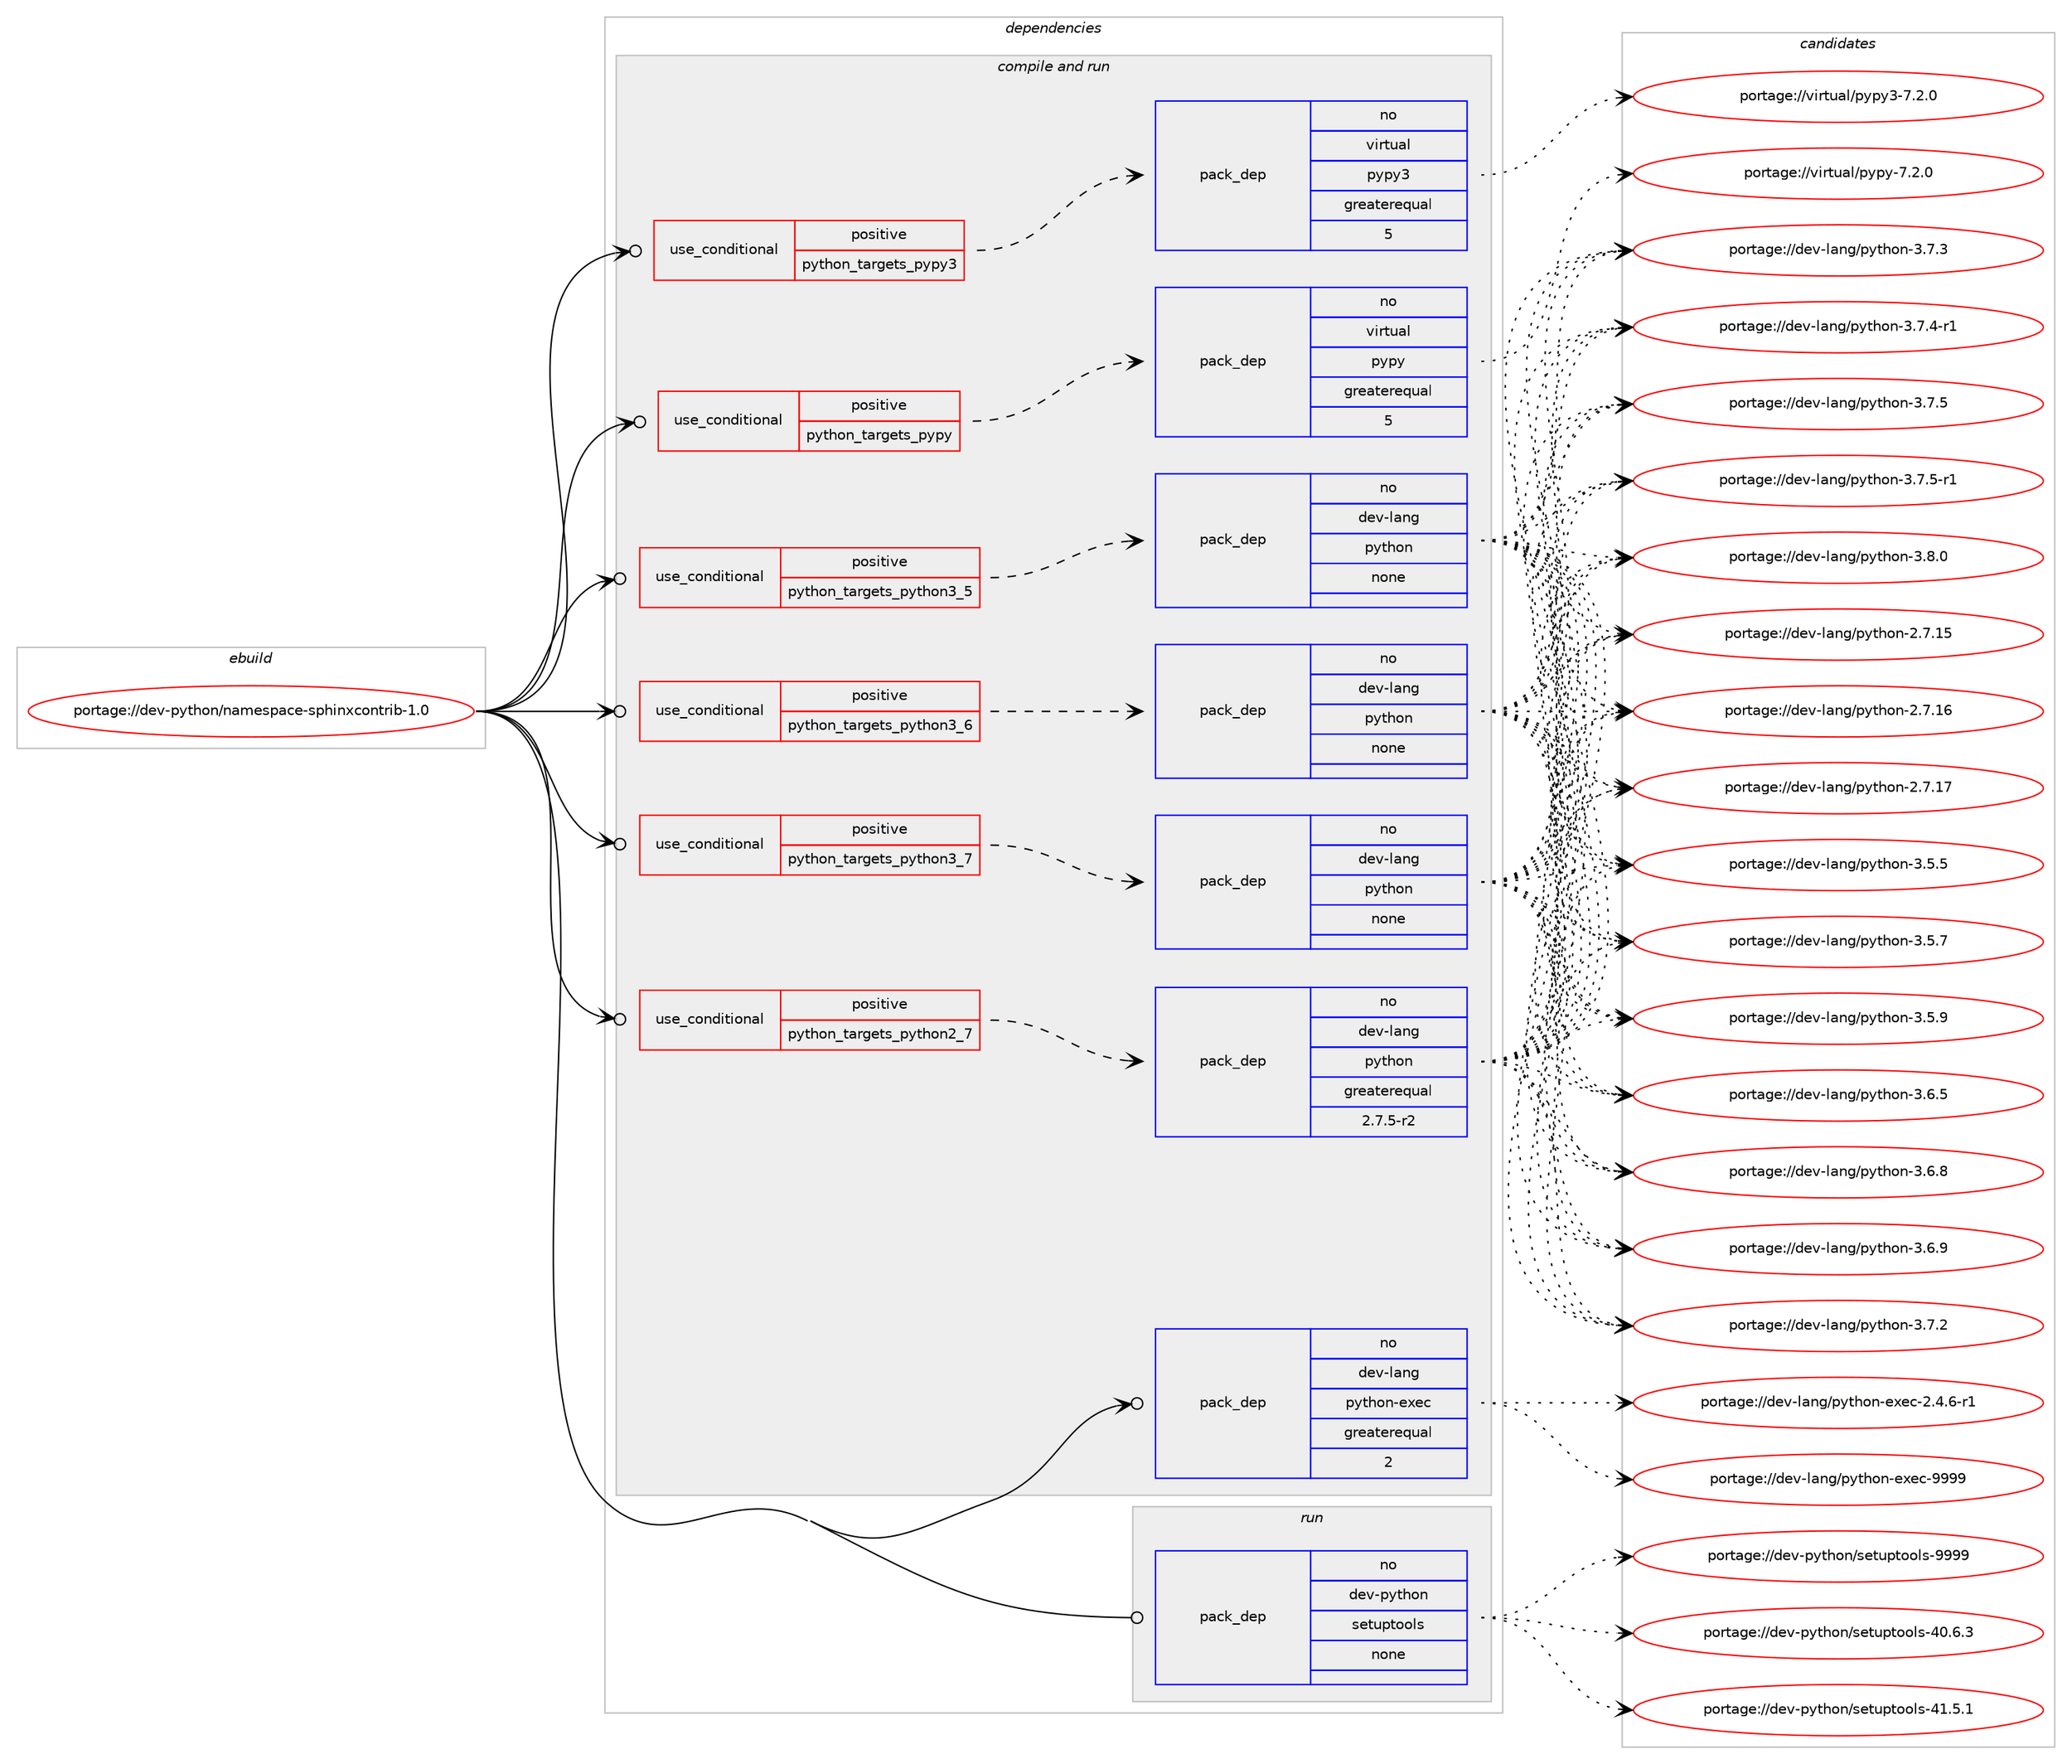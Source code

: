 digraph prolog {

# *************
# Graph options
# *************

newrank=true;
concentrate=true;
compound=true;
graph [rankdir=LR,fontname=Helvetica,fontsize=10,ranksep=1.5];#, ranksep=2.5, nodesep=0.2];
edge  [arrowhead=vee];
node  [fontname=Helvetica,fontsize=10];

# **********
# The ebuild
# **********

subgraph cluster_leftcol {
color=gray;
rank=same;
label=<<i>ebuild</i>>;
id [label="portage://dev-python/namespace-sphinxcontrib-1.0", color=red, width=4, href="../dev-python/namespace-sphinxcontrib-1.0.svg"];
}

# ****************
# The dependencies
# ****************

subgraph cluster_midcol {
color=gray;
label=<<i>dependencies</i>>;
subgraph cluster_compile {
fillcolor="#eeeeee";
style=filled;
label=<<i>compile</i>>;
}
subgraph cluster_compileandrun {
fillcolor="#eeeeee";
style=filled;
label=<<i>compile and run</i>>;
subgraph cond32176 {
dependency150700 [label=<<TABLE BORDER="0" CELLBORDER="1" CELLSPACING="0" CELLPADDING="4"><TR><TD ROWSPAN="3" CELLPADDING="10">use_conditional</TD></TR><TR><TD>positive</TD></TR><TR><TD>python_targets_pypy</TD></TR></TABLE>>, shape=none, color=red];
subgraph pack115198 {
dependency150701 [label=<<TABLE BORDER="0" CELLBORDER="1" CELLSPACING="0" CELLPADDING="4" WIDTH="220"><TR><TD ROWSPAN="6" CELLPADDING="30">pack_dep</TD></TR><TR><TD WIDTH="110">no</TD></TR><TR><TD>virtual</TD></TR><TR><TD>pypy</TD></TR><TR><TD>greaterequal</TD></TR><TR><TD>5</TD></TR></TABLE>>, shape=none, color=blue];
}
dependency150700:e -> dependency150701:w [weight=20,style="dashed",arrowhead="vee"];
}
id:e -> dependency150700:w [weight=20,style="solid",arrowhead="odotvee"];
subgraph cond32177 {
dependency150702 [label=<<TABLE BORDER="0" CELLBORDER="1" CELLSPACING="0" CELLPADDING="4"><TR><TD ROWSPAN="3" CELLPADDING="10">use_conditional</TD></TR><TR><TD>positive</TD></TR><TR><TD>python_targets_pypy3</TD></TR></TABLE>>, shape=none, color=red];
subgraph pack115199 {
dependency150703 [label=<<TABLE BORDER="0" CELLBORDER="1" CELLSPACING="0" CELLPADDING="4" WIDTH="220"><TR><TD ROWSPAN="6" CELLPADDING="30">pack_dep</TD></TR><TR><TD WIDTH="110">no</TD></TR><TR><TD>virtual</TD></TR><TR><TD>pypy3</TD></TR><TR><TD>greaterequal</TD></TR><TR><TD>5</TD></TR></TABLE>>, shape=none, color=blue];
}
dependency150702:e -> dependency150703:w [weight=20,style="dashed",arrowhead="vee"];
}
id:e -> dependency150702:w [weight=20,style="solid",arrowhead="odotvee"];
subgraph cond32178 {
dependency150704 [label=<<TABLE BORDER="0" CELLBORDER="1" CELLSPACING="0" CELLPADDING="4"><TR><TD ROWSPAN="3" CELLPADDING="10">use_conditional</TD></TR><TR><TD>positive</TD></TR><TR><TD>python_targets_python2_7</TD></TR></TABLE>>, shape=none, color=red];
subgraph pack115200 {
dependency150705 [label=<<TABLE BORDER="0" CELLBORDER="1" CELLSPACING="0" CELLPADDING="4" WIDTH="220"><TR><TD ROWSPAN="6" CELLPADDING="30">pack_dep</TD></TR><TR><TD WIDTH="110">no</TD></TR><TR><TD>dev-lang</TD></TR><TR><TD>python</TD></TR><TR><TD>greaterequal</TD></TR><TR><TD>2.7.5-r2</TD></TR></TABLE>>, shape=none, color=blue];
}
dependency150704:e -> dependency150705:w [weight=20,style="dashed",arrowhead="vee"];
}
id:e -> dependency150704:w [weight=20,style="solid",arrowhead="odotvee"];
subgraph cond32179 {
dependency150706 [label=<<TABLE BORDER="0" CELLBORDER="1" CELLSPACING="0" CELLPADDING="4"><TR><TD ROWSPAN="3" CELLPADDING="10">use_conditional</TD></TR><TR><TD>positive</TD></TR><TR><TD>python_targets_python3_5</TD></TR></TABLE>>, shape=none, color=red];
subgraph pack115201 {
dependency150707 [label=<<TABLE BORDER="0" CELLBORDER="1" CELLSPACING="0" CELLPADDING="4" WIDTH="220"><TR><TD ROWSPAN="6" CELLPADDING="30">pack_dep</TD></TR><TR><TD WIDTH="110">no</TD></TR><TR><TD>dev-lang</TD></TR><TR><TD>python</TD></TR><TR><TD>none</TD></TR><TR><TD></TD></TR></TABLE>>, shape=none, color=blue];
}
dependency150706:e -> dependency150707:w [weight=20,style="dashed",arrowhead="vee"];
}
id:e -> dependency150706:w [weight=20,style="solid",arrowhead="odotvee"];
subgraph cond32180 {
dependency150708 [label=<<TABLE BORDER="0" CELLBORDER="1" CELLSPACING="0" CELLPADDING="4"><TR><TD ROWSPAN="3" CELLPADDING="10">use_conditional</TD></TR><TR><TD>positive</TD></TR><TR><TD>python_targets_python3_6</TD></TR></TABLE>>, shape=none, color=red];
subgraph pack115202 {
dependency150709 [label=<<TABLE BORDER="0" CELLBORDER="1" CELLSPACING="0" CELLPADDING="4" WIDTH="220"><TR><TD ROWSPAN="6" CELLPADDING="30">pack_dep</TD></TR><TR><TD WIDTH="110">no</TD></TR><TR><TD>dev-lang</TD></TR><TR><TD>python</TD></TR><TR><TD>none</TD></TR><TR><TD></TD></TR></TABLE>>, shape=none, color=blue];
}
dependency150708:e -> dependency150709:w [weight=20,style="dashed",arrowhead="vee"];
}
id:e -> dependency150708:w [weight=20,style="solid",arrowhead="odotvee"];
subgraph cond32181 {
dependency150710 [label=<<TABLE BORDER="0" CELLBORDER="1" CELLSPACING="0" CELLPADDING="4"><TR><TD ROWSPAN="3" CELLPADDING="10">use_conditional</TD></TR><TR><TD>positive</TD></TR><TR><TD>python_targets_python3_7</TD></TR></TABLE>>, shape=none, color=red];
subgraph pack115203 {
dependency150711 [label=<<TABLE BORDER="0" CELLBORDER="1" CELLSPACING="0" CELLPADDING="4" WIDTH="220"><TR><TD ROWSPAN="6" CELLPADDING="30">pack_dep</TD></TR><TR><TD WIDTH="110">no</TD></TR><TR><TD>dev-lang</TD></TR><TR><TD>python</TD></TR><TR><TD>none</TD></TR><TR><TD></TD></TR></TABLE>>, shape=none, color=blue];
}
dependency150710:e -> dependency150711:w [weight=20,style="dashed",arrowhead="vee"];
}
id:e -> dependency150710:w [weight=20,style="solid",arrowhead="odotvee"];
subgraph pack115204 {
dependency150712 [label=<<TABLE BORDER="0" CELLBORDER="1" CELLSPACING="0" CELLPADDING="4" WIDTH="220"><TR><TD ROWSPAN="6" CELLPADDING="30">pack_dep</TD></TR><TR><TD WIDTH="110">no</TD></TR><TR><TD>dev-lang</TD></TR><TR><TD>python-exec</TD></TR><TR><TD>greaterequal</TD></TR><TR><TD>2</TD></TR></TABLE>>, shape=none, color=blue];
}
id:e -> dependency150712:w [weight=20,style="solid",arrowhead="odotvee"];
}
subgraph cluster_run {
fillcolor="#eeeeee";
style=filled;
label=<<i>run</i>>;
subgraph pack115205 {
dependency150713 [label=<<TABLE BORDER="0" CELLBORDER="1" CELLSPACING="0" CELLPADDING="4" WIDTH="220"><TR><TD ROWSPAN="6" CELLPADDING="30">pack_dep</TD></TR><TR><TD WIDTH="110">no</TD></TR><TR><TD>dev-python</TD></TR><TR><TD>setuptools</TD></TR><TR><TD>none</TD></TR><TR><TD></TD></TR></TABLE>>, shape=none, color=blue];
}
id:e -> dependency150713:w [weight=20,style="solid",arrowhead="odot"];
}
}

# **************
# The candidates
# **************

subgraph cluster_choices {
rank=same;
color=gray;
label=<<i>candidates</i>>;

subgraph choice115198 {
color=black;
nodesep=1;
choiceportage1181051141161179710847112121112121455546504648 [label="portage://virtual/pypy-7.2.0", color=red, width=4,href="../virtual/pypy-7.2.0.svg"];
dependency150701:e -> choiceportage1181051141161179710847112121112121455546504648:w [style=dotted,weight="100"];
}
subgraph choice115199 {
color=black;
nodesep=1;
choiceportage118105114116117971084711212111212151455546504648 [label="portage://virtual/pypy3-7.2.0", color=red, width=4,href="../virtual/pypy3-7.2.0.svg"];
dependency150703:e -> choiceportage118105114116117971084711212111212151455546504648:w [style=dotted,weight="100"];
}
subgraph choice115200 {
color=black;
nodesep=1;
choiceportage10010111845108971101034711212111610411111045504655464953 [label="portage://dev-lang/python-2.7.15", color=red, width=4,href="../dev-lang/python-2.7.15.svg"];
choiceportage10010111845108971101034711212111610411111045504655464954 [label="portage://dev-lang/python-2.7.16", color=red, width=4,href="../dev-lang/python-2.7.16.svg"];
choiceportage10010111845108971101034711212111610411111045504655464955 [label="portage://dev-lang/python-2.7.17", color=red, width=4,href="../dev-lang/python-2.7.17.svg"];
choiceportage100101118451089711010347112121116104111110455146534653 [label="portage://dev-lang/python-3.5.5", color=red, width=4,href="../dev-lang/python-3.5.5.svg"];
choiceportage100101118451089711010347112121116104111110455146534655 [label="portage://dev-lang/python-3.5.7", color=red, width=4,href="../dev-lang/python-3.5.7.svg"];
choiceportage100101118451089711010347112121116104111110455146534657 [label="portage://dev-lang/python-3.5.9", color=red, width=4,href="../dev-lang/python-3.5.9.svg"];
choiceportage100101118451089711010347112121116104111110455146544653 [label="portage://dev-lang/python-3.6.5", color=red, width=4,href="../dev-lang/python-3.6.5.svg"];
choiceportage100101118451089711010347112121116104111110455146544656 [label="portage://dev-lang/python-3.6.8", color=red, width=4,href="../dev-lang/python-3.6.8.svg"];
choiceportage100101118451089711010347112121116104111110455146544657 [label="portage://dev-lang/python-3.6.9", color=red, width=4,href="../dev-lang/python-3.6.9.svg"];
choiceportage100101118451089711010347112121116104111110455146554650 [label="portage://dev-lang/python-3.7.2", color=red, width=4,href="../dev-lang/python-3.7.2.svg"];
choiceportage100101118451089711010347112121116104111110455146554651 [label="portage://dev-lang/python-3.7.3", color=red, width=4,href="../dev-lang/python-3.7.3.svg"];
choiceportage1001011184510897110103471121211161041111104551465546524511449 [label="portage://dev-lang/python-3.7.4-r1", color=red, width=4,href="../dev-lang/python-3.7.4-r1.svg"];
choiceportage100101118451089711010347112121116104111110455146554653 [label="portage://dev-lang/python-3.7.5", color=red, width=4,href="../dev-lang/python-3.7.5.svg"];
choiceportage1001011184510897110103471121211161041111104551465546534511449 [label="portage://dev-lang/python-3.7.5-r1", color=red, width=4,href="../dev-lang/python-3.7.5-r1.svg"];
choiceportage100101118451089711010347112121116104111110455146564648 [label="portage://dev-lang/python-3.8.0", color=red, width=4,href="../dev-lang/python-3.8.0.svg"];
dependency150705:e -> choiceportage10010111845108971101034711212111610411111045504655464953:w [style=dotted,weight="100"];
dependency150705:e -> choiceportage10010111845108971101034711212111610411111045504655464954:w [style=dotted,weight="100"];
dependency150705:e -> choiceportage10010111845108971101034711212111610411111045504655464955:w [style=dotted,weight="100"];
dependency150705:e -> choiceportage100101118451089711010347112121116104111110455146534653:w [style=dotted,weight="100"];
dependency150705:e -> choiceportage100101118451089711010347112121116104111110455146534655:w [style=dotted,weight="100"];
dependency150705:e -> choiceportage100101118451089711010347112121116104111110455146534657:w [style=dotted,weight="100"];
dependency150705:e -> choiceportage100101118451089711010347112121116104111110455146544653:w [style=dotted,weight="100"];
dependency150705:e -> choiceportage100101118451089711010347112121116104111110455146544656:w [style=dotted,weight="100"];
dependency150705:e -> choiceportage100101118451089711010347112121116104111110455146544657:w [style=dotted,weight="100"];
dependency150705:e -> choiceportage100101118451089711010347112121116104111110455146554650:w [style=dotted,weight="100"];
dependency150705:e -> choiceportage100101118451089711010347112121116104111110455146554651:w [style=dotted,weight="100"];
dependency150705:e -> choiceportage1001011184510897110103471121211161041111104551465546524511449:w [style=dotted,weight="100"];
dependency150705:e -> choiceportage100101118451089711010347112121116104111110455146554653:w [style=dotted,weight="100"];
dependency150705:e -> choiceportage1001011184510897110103471121211161041111104551465546534511449:w [style=dotted,weight="100"];
dependency150705:e -> choiceportage100101118451089711010347112121116104111110455146564648:w [style=dotted,weight="100"];
}
subgraph choice115201 {
color=black;
nodesep=1;
choiceportage10010111845108971101034711212111610411111045504655464953 [label="portage://dev-lang/python-2.7.15", color=red, width=4,href="../dev-lang/python-2.7.15.svg"];
choiceportage10010111845108971101034711212111610411111045504655464954 [label="portage://dev-lang/python-2.7.16", color=red, width=4,href="../dev-lang/python-2.7.16.svg"];
choiceportage10010111845108971101034711212111610411111045504655464955 [label="portage://dev-lang/python-2.7.17", color=red, width=4,href="../dev-lang/python-2.7.17.svg"];
choiceportage100101118451089711010347112121116104111110455146534653 [label="portage://dev-lang/python-3.5.5", color=red, width=4,href="../dev-lang/python-3.5.5.svg"];
choiceportage100101118451089711010347112121116104111110455146534655 [label="portage://dev-lang/python-3.5.7", color=red, width=4,href="../dev-lang/python-3.5.7.svg"];
choiceportage100101118451089711010347112121116104111110455146534657 [label="portage://dev-lang/python-3.5.9", color=red, width=4,href="../dev-lang/python-3.5.9.svg"];
choiceportage100101118451089711010347112121116104111110455146544653 [label="portage://dev-lang/python-3.6.5", color=red, width=4,href="../dev-lang/python-3.6.5.svg"];
choiceportage100101118451089711010347112121116104111110455146544656 [label="portage://dev-lang/python-3.6.8", color=red, width=4,href="../dev-lang/python-3.6.8.svg"];
choiceportage100101118451089711010347112121116104111110455146544657 [label="portage://dev-lang/python-3.6.9", color=red, width=4,href="../dev-lang/python-3.6.9.svg"];
choiceportage100101118451089711010347112121116104111110455146554650 [label="portage://dev-lang/python-3.7.2", color=red, width=4,href="../dev-lang/python-3.7.2.svg"];
choiceportage100101118451089711010347112121116104111110455146554651 [label="portage://dev-lang/python-3.7.3", color=red, width=4,href="../dev-lang/python-3.7.3.svg"];
choiceportage1001011184510897110103471121211161041111104551465546524511449 [label="portage://dev-lang/python-3.7.4-r1", color=red, width=4,href="../dev-lang/python-3.7.4-r1.svg"];
choiceportage100101118451089711010347112121116104111110455146554653 [label="portage://dev-lang/python-3.7.5", color=red, width=4,href="../dev-lang/python-3.7.5.svg"];
choiceportage1001011184510897110103471121211161041111104551465546534511449 [label="portage://dev-lang/python-3.7.5-r1", color=red, width=4,href="../dev-lang/python-3.7.5-r1.svg"];
choiceportage100101118451089711010347112121116104111110455146564648 [label="portage://dev-lang/python-3.8.0", color=red, width=4,href="../dev-lang/python-3.8.0.svg"];
dependency150707:e -> choiceportage10010111845108971101034711212111610411111045504655464953:w [style=dotted,weight="100"];
dependency150707:e -> choiceportage10010111845108971101034711212111610411111045504655464954:w [style=dotted,weight="100"];
dependency150707:e -> choiceportage10010111845108971101034711212111610411111045504655464955:w [style=dotted,weight="100"];
dependency150707:e -> choiceportage100101118451089711010347112121116104111110455146534653:w [style=dotted,weight="100"];
dependency150707:e -> choiceportage100101118451089711010347112121116104111110455146534655:w [style=dotted,weight="100"];
dependency150707:e -> choiceportage100101118451089711010347112121116104111110455146534657:w [style=dotted,weight="100"];
dependency150707:e -> choiceportage100101118451089711010347112121116104111110455146544653:w [style=dotted,weight="100"];
dependency150707:e -> choiceportage100101118451089711010347112121116104111110455146544656:w [style=dotted,weight="100"];
dependency150707:e -> choiceportage100101118451089711010347112121116104111110455146544657:w [style=dotted,weight="100"];
dependency150707:e -> choiceportage100101118451089711010347112121116104111110455146554650:w [style=dotted,weight="100"];
dependency150707:e -> choiceportage100101118451089711010347112121116104111110455146554651:w [style=dotted,weight="100"];
dependency150707:e -> choiceportage1001011184510897110103471121211161041111104551465546524511449:w [style=dotted,weight="100"];
dependency150707:e -> choiceportage100101118451089711010347112121116104111110455146554653:w [style=dotted,weight="100"];
dependency150707:e -> choiceportage1001011184510897110103471121211161041111104551465546534511449:w [style=dotted,weight="100"];
dependency150707:e -> choiceportage100101118451089711010347112121116104111110455146564648:w [style=dotted,weight="100"];
}
subgraph choice115202 {
color=black;
nodesep=1;
choiceportage10010111845108971101034711212111610411111045504655464953 [label="portage://dev-lang/python-2.7.15", color=red, width=4,href="../dev-lang/python-2.7.15.svg"];
choiceportage10010111845108971101034711212111610411111045504655464954 [label="portage://dev-lang/python-2.7.16", color=red, width=4,href="../dev-lang/python-2.7.16.svg"];
choiceportage10010111845108971101034711212111610411111045504655464955 [label="portage://dev-lang/python-2.7.17", color=red, width=4,href="../dev-lang/python-2.7.17.svg"];
choiceportage100101118451089711010347112121116104111110455146534653 [label="portage://dev-lang/python-3.5.5", color=red, width=4,href="../dev-lang/python-3.5.5.svg"];
choiceportage100101118451089711010347112121116104111110455146534655 [label="portage://dev-lang/python-3.5.7", color=red, width=4,href="../dev-lang/python-3.5.7.svg"];
choiceportage100101118451089711010347112121116104111110455146534657 [label="portage://dev-lang/python-3.5.9", color=red, width=4,href="../dev-lang/python-3.5.9.svg"];
choiceportage100101118451089711010347112121116104111110455146544653 [label="portage://dev-lang/python-3.6.5", color=red, width=4,href="../dev-lang/python-3.6.5.svg"];
choiceportage100101118451089711010347112121116104111110455146544656 [label="portage://dev-lang/python-3.6.8", color=red, width=4,href="../dev-lang/python-3.6.8.svg"];
choiceportage100101118451089711010347112121116104111110455146544657 [label="portage://dev-lang/python-3.6.9", color=red, width=4,href="../dev-lang/python-3.6.9.svg"];
choiceportage100101118451089711010347112121116104111110455146554650 [label="portage://dev-lang/python-3.7.2", color=red, width=4,href="../dev-lang/python-3.7.2.svg"];
choiceportage100101118451089711010347112121116104111110455146554651 [label="portage://dev-lang/python-3.7.3", color=red, width=4,href="../dev-lang/python-3.7.3.svg"];
choiceportage1001011184510897110103471121211161041111104551465546524511449 [label="portage://dev-lang/python-3.7.4-r1", color=red, width=4,href="../dev-lang/python-3.7.4-r1.svg"];
choiceportage100101118451089711010347112121116104111110455146554653 [label="portage://dev-lang/python-3.7.5", color=red, width=4,href="../dev-lang/python-3.7.5.svg"];
choiceportage1001011184510897110103471121211161041111104551465546534511449 [label="portage://dev-lang/python-3.7.5-r1", color=red, width=4,href="../dev-lang/python-3.7.5-r1.svg"];
choiceportage100101118451089711010347112121116104111110455146564648 [label="portage://dev-lang/python-3.8.0", color=red, width=4,href="../dev-lang/python-3.8.0.svg"];
dependency150709:e -> choiceportage10010111845108971101034711212111610411111045504655464953:w [style=dotted,weight="100"];
dependency150709:e -> choiceportage10010111845108971101034711212111610411111045504655464954:w [style=dotted,weight="100"];
dependency150709:e -> choiceportage10010111845108971101034711212111610411111045504655464955:w [style=dotted,weight="100"];
dependency150709:e -> choiceportage100101118451089711010347112121116104111110455146534653:w [style=dotted,weight="100"];
dependency150709:e -> choiceportage100101118451089711010347112121116104111110455146534655:w [style=dotted,weight="100"];
dependency150709:e -> choiceportage100101118451089711010347112121116104111110455146534657:w [style=dotted,weight="100"];
dependency150709:e -> choiceportage100101118451089711010347112121116104111110455146544653:w [style=dotted,weight="100"];
dependency150709:e -> choiceportage100101118451089711010347112121116104111110455146544656:w [style=dotted,weight="100"];
dependency150709:e -> choiceportage100101118451089711010347112121116104111110455146544657:w [style=dotted,weight="100"];
dependency150709:e -> choiceportage100101118451089711010347112121116104111110455146554650:w [style=dotted,weight="100"];
dependency150709:e -> choiceportage100101118451089711010347112121116104111110455146554651:w [style=dotted,weight="100"];
dependency150709:e -> choiceportage1001011184510897110103471121211161041111104551465546524511449:w [style=dotted,weight="100"];
dependency150709:e -> choiceportage100101118451089711010347112121116104111110455146554653:w [style=dotted,weight="100"];
dependency150709:e -> choiceportage1001011184510897110103471121211161041111104551465546534511449:w [style=dotted,weight="100"];
dependency150709:e -> choiceportage100101118451089711010347112121116104111110455146564648:w [style=dotted,weight="100"];
}
subgraph choice115203 {
color=black;
nodesep=1;
choiceportage10010111845108971101034711212111610411111045504655464953 [label="portage://dev-lang/python-2.7.15", color=red, width=4,href="../dev-lang/python-2.7.15.svg"];
choiceportage10010111845108971101034711212111610411111045504655464954 [label="portage://dev-lang/python-2.7.16", color=red, width=4,href="../dev-lang/python-2.7.16.svg"];
choiceportage10010111845108971101034711212111610411111045504655464955 [label="portage://dev-lang/python-2.7.17", color=red, width=4,href="../dev-lang/python-2.7.17.svg"];
choiceportage100101118451089711010347112121116104111110455146534653 [label="portage://dev-lang/python-3.5.5", color=red, width=4,href="../dev-lang/python-3.5.5.svg"];
choiceportage100101118451089711010347112121116104111110455146534655 [label="portage://dev-lang/python-3.5.7", color=red, width=4,href="../dev-lang/python-3.5.7.svg"];
choiceportage100101118451089711010347112121116104111110455146534657 [label="portage://dev-lang/python-3.5.9", color=red, width=4,href="../dev-lang/python-3.5.9.svg"];
choiceportage100101118451089711010347112121116104111110455146544653 [label="portage://dev-lang/python-3.6.5", color=red, width=4,href="../dev-lang/python-3.6.5.svg"];
choiceportage100101118451089711010347112121116104111110455146544656 [label="portage://dev-lang/python-3.6.8", color=red, width=4,href="../dev-lang/python-3.6.8.svg"];
choiceportage100101118451089711010347112121116104111110455146544657 [label="portage://dev-lang/python-3.6.9", color=red, width=4,href="../dev-lang/python-3.6.9.svg"];
choiceportage100101118451089711010347112121116104111110455146554650 [label="portage://dev-lang/python-3.7.2", color=red, width=4,href="../dev-lang/python-3.7.2.svg"];
choiceportage100101118451089711010347112121116104111110455146554651 [label="portage://dev-lang/python-3.7.3", color=red, width=4,href="../dev-lang/python-3.7.3.svg"];
choiceportage1001011184510897110103471121211161041111104551465546524511449 [label="portage://dev-lang/python-3.7.4-r1", color=red, width=4,href="../dev-lang/python-3.7.4-r1.svg"];
choiceportage100101118451089711010347112121116104111110455146554653 [label="portage://dev-lang/python-3.7.5", color=red, width=4,href="../dev-lang/python-3.7.5.svg"];
choiceportage1001011184510897110103471121211161041111104551465546534511449 [label="portage://dev-lang/python-3.7.5-r1", color=red, width=4,href="../dev-lang/python-3.7.5-r1.svg"];
choiceportage100101118451089711010347112121116104111110455146564648 [label="portage://dev-lang/python-3.8.0", color=red, width=4,href="../dev-lang/python-3.8.0.svg"];
dependency150711:e -> choiceportage10010111845108971101034711212111610411111045504655464953:w [style=dotted,weight="100"];
dependency150711:e -> choiceportage10010111845108971101034711212111610411111045504655464954:w [style=dotted,weight="100"];
dependency150711:e -> choiceportage10010111845108971101034711212111610411111045504655464955:w [style=dotted,weight="100"];
dependency150711:e -> choiceportage100101118451089711010347112121116104111110455146534653:w [style=dotted,weight="100"];
dependency150711:e -> choiceportage100101118451089711010347112121116104111110455146534655:w [style=dotted,weight="100"];
dependency150711:e -> choiceportage100101118451089711010347112121116104111110455146534657:w [style=dotted,weight="100"];
dependency150711:e -> choiceportage100101118451089711010347112121116104111110455146544653:w [style=dotted,weight="100"];
dependency150711:e -> choiceportage100101118451089711010347112121116104111110455146544656:w [style=dotted,weight="100"];
dependency150711:e -> choiceportage100101118451089711010347112121116104111110455146544657:w [style=dotted,weight="100"];
dependency150711:e -> choiceportage100101118451089711010347112121116104111110455146554650:w [style=dotted,weight="100"];
dependency150711:e -> choiceportage100101118451089711010347112121116104111110455146554651:w [style=dotted,weight="100"];
dependency150711:e -> choiceportage1001011184510897110103471121211161041111104551465546524511449:w [style=dotted,weight="100"];
dependency150711:e -> choiceportage100101118451089711010347112121116104111110455146554653:w [style=dotted,weight="100"];
dependency150711:e -> choiceportage1001011184510897110103471121211161041111104551465546534511449:w [style=dotted,weight="100"];
dependency150711:e -> choiceportage100101118451089711010347112121116104111110455146564648:w [style=dotted,weight="100"];
}
subgraph choice115204 {
color=black;
nodesep=1;
choiceportage10010111845108971101034711212111610411111045101120101994550465246544511449 [label="portage://dev-lang/python-exec-2.4.6-r1", color=red, width=4,href="../dev-lang/python-exec-2.4.6-r1.svg"];
choiceportage10010111845108971101034711212111610411111045101120101994557575757 [label="portage://dev-lang/python-exec-9999", color=red, width=4,href="../dev-lang/python-exec-9999.svg"];
dependency150712:e -> choiceportage10010111845108971101034711212111610411111045101120101994550465246544511449:w [style=dotted,weight="100"];
dependency150712:e -> choiceportage10010111845108971101034711212111610411111045101120101994557575757:w [style=dotted,weight="100"];
}
subgraph choice115205 {
color=black;
nodesep=1;
choiceportage100101118451121211161041111104711510111611711211611111110811545524846544651 [label="portage://dev-python/setuptools-40.6.3", color=red, width=4,href="../dev-python/setuptools-40.6.3.svg"];
choiceportage100101118451121211161041111104711510111611711211611111110811545524946534649 [label="portage://dev-python/setuptools-41.5.1", color=red, width=4,href="../dev-python/setuptools-41.5.1.svg"];
choiceportage10010111845112121116104111110471151011161171121161111111081154557575757 [label="portage://dev-python/setuptools-9999", color=red, width=4,href="../dev-python/setuptools-9999.svg"];
dependency150713:e -> choiceportage100101118451121211161041111104711510111611711211611111110811545524846544651:w [style=dotted,weight="100"];
dependency150713:e -> choiceportage100101118451121211161041111104711510111611711211611111110811545524946534649:w [style=dotted,weight="100"];
dependency150713:e -> choiceportage10010111845112121116104111110471151011161171121161111111081154557575757:w [style=dotted,weight="100"];
}
}

}
